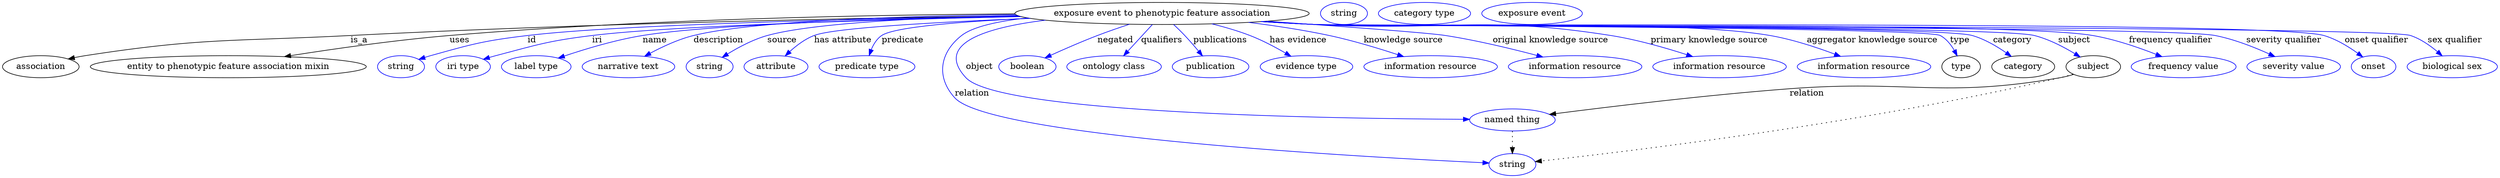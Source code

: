 digraph {
	graph [bb="0,0,3309.8,283"];
	node [label="\N"];
	"exposure event to phenotypic feature association"	[height=0.5,
		label="exposure event to phenotypic feature association",
		pos="1539,265",
		width=5.0732];
	association	[height=0.5,
		pos="50.046,178",
		width=1.3902];
	"exposure event to phenotypic feature association" -> association	[label=is_a,
		lp="463.05,221.5",
		pos="e,86.3,190.58 1359,261.71 1143.3,258.16 770.96,249.45 452.05,229 299.21,219.2 259.49,224.66 109.05,196 104.86,195.2 100.55,194.24 \
96.249,193.19"];
	"entity to phenotypic feature association mixin"	[height=0.5,
		pos="291.05,178",
		width=4.8024];
	"exposure event to phenotypic feature association" -> "entity to phenotypic feature association mixin"	[label=uses,
		lp="594.05,221.5",
		pos="e,364.22,194.37 1356.4,264.56 1163.5,263.45 850.56,256.85 582.05,229 511.43,221.68 432.06,207.64 374.07,196.3"];
	id	[color=blue,
		height=0.5,
		label=string,
		pos="512.05,178",
		width=0.84854];
	"exposure event to phenotypic feature association" -> id	[color=blue,
		label=id,
		lp="691.55,221.5",
		pos="e,535.49,189.71 1360.9,260.89 1150,256.46 811.51,246.84 686.05,229 625.32,220.37 610.23,215.39 552.05,196 549.67,195.21 547.23,194.33 \
544.79,193.41",
		style=solid];
	iri	[color=blue,
		height=0.5,
		label="iri type",
		pos="597.05,178",
		width=1.011];
	"exposure event to phenotypic feature association" -> iri	[color=blue,
		label=iri,
		lp="779.55,221.5",
		pos="e,625.1,189.9 1363,260.09 1172.9,255.14 882.51,245.22 773.05,229 714.08,220.26 699.97,213.69 643.05,196 640.3,195.15 637.48,194.22 \
634.65,193.26",
		style=solid];
	name	[color=blue,
		height=0.5,
		label="label type",
		pos="697.05,178",
		width=1.2638];
	"exposure event to phenotypic feature association" -> name	[color=blue,
		label=name,
		lp="858.55,221.5",
		pos="e,726.58,191.86 1361.3,260.7 1188.5,256.47 938.54,247.37 843.05,229 805.7,221.81 764.88,207.22 735.92,195.65",
		style=solid];
	description	[color=blue,
		height=0.5,
		label="narrative text",
		pos="818.05,178",
		width=1.6068];
	"exposure event to phenotypic feature association" -> description	[color=blue,
		label=description,
		lp="943.55,221.5",
		pos="e,841.07,194.74 1358.2,262.41 1203.6,259.48 993.75,251.35 913.05,229 890.71,222.82 867.67,210.85 849.87,200.17",
		style=solid];
	source	[color=blue,
		height=0.5,
		label=string,
		pos="924.05,178",
		width=0.84854];
	"exposure event to phenotypic feature association" -> source	[color=blue,
		label=source,
		lp="1028,221.5",
		pos="e,942.01,192.79 1360.9,260.9 1233.4,257.04 1073.5,248.39 1010,229 988.58,222.45 966.75,209.66 950.46,198.67",
		style=solid];
	"has attribute"	[color=blue,
		height=0.5,
		label=attribute,
		pos="1013,178",
		width=1.1193];
	"exposure event to phenotypic feature association" -> "has attribute"	[color=blue,
		label="has attribute",
		lp="1106.5,221.5",
		pos="e,1027.1,195.13 1359.5,261.72 1250.9,258.18 1123.9,249.58 1073,229 1058.5,223.1 1044.8,212.3 1034.2,202.24",
		style=solid];
	predicate	[color=blue,
		height=0.5,
		label="predicate type",
		pos="1132,178",
		width=1.679];
	"exposure event to phenotypic feature association" -> predicate	[color=blue,
		label=predicate,
		lp="1181,221.5",
		pos="e,1135.7,196.24 1377.2,256.65 1281.2,250.99 1174.7,241.93 1156,229 1148.1,223.49 1142.7,214.63 1139.1,205.88",
		style=solid];
	object	[color=blue,
		height=0.5,
		label="named thing",
		pos="1995,91",
		width=1.5346];
	"exposure event to phenotypic feature association" -> object	[color=blue,
		label=object,
		lp="1292,178",
		pos="e,1940,93.03 1408.3,252.43 1319.6,239.63 1226.6,213.28 1275,160 1318.7,112.02 1761.1,97.193 1930,93.258",
		style=solid];
	relation	[color=blue,
		height=0.5,
		label=string,
		pos="1995,18",
		width=0.84854];
	"exposure event to phenotypic feature association" -> relation	[color=blue,
		label=relation,
		lp="1295,134.5",
		pos="e,1964.6,19.858 1385.2,255.26 1338.7,250.11 1294.9,241.94 1276,229 1238.7,203.33 1237.5,153.86 1274,127 1383.8,46.334 1818.4,24.972 \
1954.3,20.209",
		style=solid];
	negated	[color=blue,
		height=0.5,
		label=boolean,
		pos="1356,178",
		width=1.0652];
	"exposure event to phenotypic feature association" -> negated	[color=blue,
		label=negated,
		lp="1477.5,221.5",
		pos="e,1380.9,191.99 1498.3,247.43 1484.8,241.77 1469.7,235.28 1456,229 1433.8,218.75 1409.1,206.44 1389.9,196.6",
		style=solid];
	qualifiers	[color=blue,
		height=0.5,
		label="ontology class",
		pos="1474,178",
		width=1.7151];
	"exposure event to phenotypic feature association" -> qualifiers	[color=blue,
		label=qualifiers,
		lp="1536.5,221.5",
		pos="e,1487,195.89 1525.9,246.8 1516.5,234.51 1503.7,217.77 1493.2,204.01",
		style=solid];
	publications	[color=blue,
		height=0.5,
		label=publication,
		pos="1604,178",
		width=1.3902];
	"exposure event to phenotypic feature association" -> publications	[color=blue,
		label=publications,
		lp="1610.5,221.5",
		pos="e,1591.4,195.69 1552.3,246.93 1556.6,241.23 1561.6,234.85 1566,229 1572.3,220.78 1579.2,211.77 1585.3,203.7",
		style=solid];
	"has evidence"	[color=blue,
		height=0.5,
		label="evidence type",
		pos="1732,178",
		width=1.661];
	"exposure event to phenotypic feature association" -> "has evidence"	[color=blue,
		label="has evidence",
		lp="1712,221.5",
		pos="e,1708.9,194.71 1597.7,247.86 1614.2,242.58 1632.1,236.19 1648,229 1666,220.89 1685,209.84 1700.3,200.19",
		style=solid];
	"knowledge source"	[color=blue,
		height=0.5,
		label="information resource",
		pos="1895,178",
		width=2.3651];
	"exposure event to phenotypic feature association" -> "knowledge source"	[color=blue,
		label="knowledge source",
		lp="1849.5,221.5",
		pos="e,1857.1,194.18 1644.4,250.24 1678.6,244.8 1716.7,237.73 1751,229 1783.9,220.66 1819.8,208.17 1847.6,197.76",
		style=solid];
	"original knowledge source"	[color=blue,
		height=0.5,
		label="information resource",
		pos="2083,178",
		width=2.3651];
	"exposure event to phenotypic feature association" -> "original knowledge source"	[color=blue,
		label="original knowledge source",
		lp="2041.5,221.5",
		pos="e,2039.2,193.51 1667.6,252.18 1767.6,242.89 1891.3,231.18 1903,229 1946.2,221 1994,207.49 2029.5,196.53",
		style=solid];
	"primary knowledge source"	[color=blue,
		height=0.5,
		label="information resource",
		pos="2271,178",
		width=2.3651];
	"exposure event to phenotypic feature association" -> "primary knowledge source"	[color=blue,
		label="primary knowledge source",
		lp="2247,221.5",
		pos="e,2233.7,194.33 1665.4,252 1686.9,250.16 1709.1,248.42 1730,247 1902.3,235.35 1948.2,260.09 2118,229 2154.5,222.33 2194.2,209.17 \
2224,198.02",
		style=solid];
	"aggregator knowledge source"	[color=blue,
		height=0.5,
		label="information resource",
		pos="2459,178",
		width=2.3651];
	"exposure event to phenotypic feature association" -> "aggregator knowledge source"	[color=blue,
		label="aggregator knowledge source",
		lp="2458,221.5",
		pos="e,2426.1,194.65 1663.8,251.84 1685.9,249.99 1708.6,248.28 1730,247 1861.9,239.14 2194.4,254.26 2324,229 2356.2,222.74 2390.7,209.81 \
2416.9,198.66",
		style=solid];
	type	[height=0.5,
		pos="2589,178",
		width=0.75];
	"exposure event to phenotypic feature association" -> type	[color=blue,
		label=type,
		lp="2576,221.5",
		pos="e,2579.3,194.84 1663,251.76 1685.3,249.9 1708.4,248.2 1730,247 1775.1,244.5 2500.8,247.37 2542,229 2554.5,223.47 2565.1,212.94 2573.2,\
202.97",
		style=solid];
	category	[height=0.5,
		pos="2675,178",
		width=1.1374];
	"exposure event to phenotypic feature association" -> category	[color=blue,
		label=category,
		lp="2649.5,221.5",
		pos="e,2656.3,194.25 1662.8,251.75 1685.1,249.89 1708.3,248.19 1730,247 1825.7,241.75 2500,255.62 2592,229 2612.2,223.18 2632.4,211.19 \
2647.8,200.4",
		style=solid];
	subject	[height=0.5,
		pos="2770,178",
		width=0.99297];
	"exposure event to phenotypic feature association" -> subject	[color=blue,
		label=subject,
		lp="2734.5,221.5",
		pos="e,2750.5,193.08 1662.8,251.72 1685.1,249.86 1708.3,248.17 1730,247 1835.1,241.33 2575.2,255.66 2677,229 2700.3,222.91 2724.1,209.94 \
2741.9,198.73",
		style=solid];
	"frequency qualifier"	[color=blue,
		height=0.5,
		label="frequency value",
		pos="2891,178",
		width=1.8776];
	"exposure event to phenotypic feature association" -> "frequency qualifier"	[color=blue,
		label="frequency qualifier",
		lp="2862.5,221.5",
		pos="e,2860.2,194.05 1662.5,251.71 1685,249.85 1708.2,248.16 1730,247 1844.1,240.93 2645.8,250.41 2758,229 2790.3,222.85 2824.9,209.59 \
2850.8,198.28",
		style=solid];
	"severity qualifier"	[color=blue,
		height=0.5,
		label="severity value",
		pos="3036,178",
		width=1.661];
	"exposure event to phenotypic feature association" -> "severity qualifier"	[color=blue,
		label="severity qualifier",
		lp="3011,221.5",
		pos="e,3008.9,194.07 1662.2,251.69 1684.8,249.82 1708.1,248.14 1730,247 1861.9,240.14 2788.9,256.26 2918,229 2946.7,222.94 2977.2,209.86 \
3000,198.6",
		style=solid];
	"onset qualifier"	[color=blue,
		height=0.5,
		label=onset,
		pos="3143,178",
		width=0.81243];
	"exposure event to phenotypic feature association" -> "onset qualifier"	[color=blue,
		label="onset qualifier",
		lp="3134,221.5",
		pos="e,3126.4,192.87 1662,251.68 1684.6,249.81 1708,248.13 1730,247 1803.9,243.22 2990,249.48 3061,229 3081.8,223.02 3102.6,210.28 3118,\
199.16",
		style=solid];
	"sex qualifier"	[color=blue,
		height=0.5,
		label="biological sex",
		pos="3250,178",
		width=1.661];
	"exposure event to phenotypic feature association" -> "sex qualifier"	[color=blue,
		label="sex qualifier",
		lp="3240.5,221.5",
		pos="e,3232.8,195.26 1662,251.67 1684.6,249.79 1708,248.12 1730,247 1810.3,242.93 3100.4,253.26 3177,229 3194.5,223.49 3211.5,212.3 3224.7,\
201.91",
		style=solid];
	object -> relation	[pos="e,1995,36.029 1995,72.813 1995,64.789 1995,55.047 1995,46.069",
		style=dotted];
	association_type	[color=blue,
		height=0.5,
		label=string,
		pos="1770,265",
		width=0.84854];
	association_category	[color=blue,
		height=0.5,
		label="category type",
		pos="1877,265",
		width=1.6249];
	subject -> object	[label=relation,
		lp="2389,134.5",
		pos="e,2043.5,99.799 2743.8,165.53 2737.7,163.32 2731.3,161.3 2725,160 2569.5,127.54 2526.2,156.57 2368,142 2256.4,131.72 2126.7,112.74 \
2053.4,101.35"];
	subject -> relation	[pos="e,2024.7,22.872 2743.2,165.99 2737.3,163.82 2731,161.68 2725,160 2466.4,86.736 2145.4,39.353 2034.7,24.234",
		style=dotted];
	"exposure event to phenotypic feature association_subject"	[color=blue,
		height=0.5,
		label="exposure event",
		pos="2017,265",
		width=1.7693];
}
